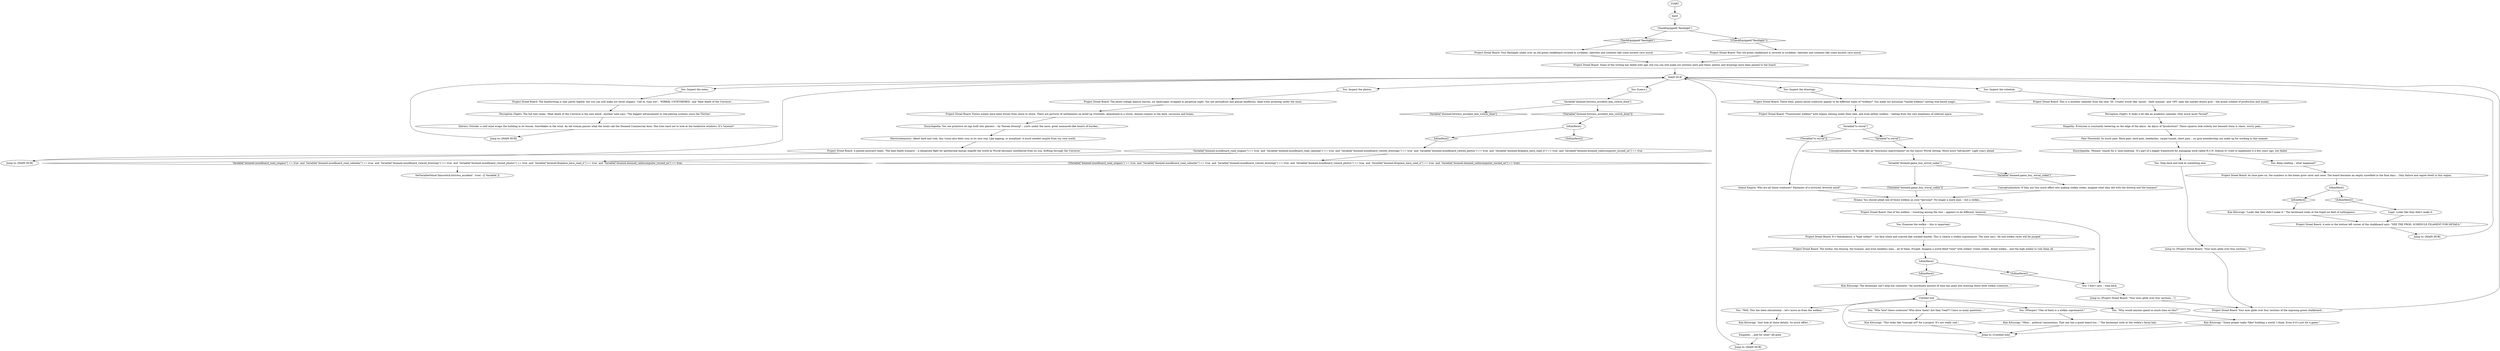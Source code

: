 # DOOMED / MOODBOARD
# Fortress Accident's whiteboard. Has three sections: game-related concept art, production schedule and Soona's notes.
# ==================================================
digraph G {
	  0 [label="START"];
	  1 [label="input"];
	  2 [label="Pain Threshold: So much pain. Back pain, neck pain, headaches, carpal tunnel, chest pain... no gym membership can make up for working in this manner."];
	  3 [label="Kim Kitsuragi: \"Just look at those details. So much effort...\""];
	  4 [label="Empathy: Everyone is constantly teetering on the edge of the abyss. An abyss of *production*. These squares look orderly but beneath them is chaos, worry, pain..."];
	  5 [label="Encyclopedia: You see primitive oil rigs built into glaciers -- by *boreal dweorg* -- yurts under the snow, great mammoth-like beasts of burden..."];
	  6 [label="You: Inspect the notes."];
	  7 [label="You: \"Well. This has been educational -- let's move on from the welkins.\""];
	  8 [label="You: Keep reading -- what happened?"];
	  9 [label="Kim Kitsuragi: The lieutenant can't help but comment: \"An inordinate amount of time has gone into drawing these little welkin creatures...\""];
	  10 [label="You: Step back and look at something else."];
	  11 [label="SetVariableValue(\"kimswitch.fortress_accident\", true) --[[ Variable[ ]]"];
	  12 [label="Jump to: [Untitled hub]"];
	  13 [label="You: \"Who *are* these creatures? Who drew them? Are they *real*? I have so many questions...\""];
	  14 [label="Jump to: [Project Dread Board: \"Your eyes glide over four sections...\"]"];
	  15 [label="You: Inspect the photos."];
	  16 [label="Jump to: [Project Dread Board: \"Your eyes glide over four sections...\"]"];
	  17 [label="MAIN HUB"];
	  18 [label="Jump to: [MAIN HUB]"];
	  19 [label="You: [Leave.]"];
	  20 [label="Project Dread Board: Your flashlight slides over an old green chalkboard covered in scribbles, sketches and schemes like some ancient cave mural."];
	  21 [label="CheckEquipped(\"flashlight\")"];
	  22 [label="CheckEquipped(\"flashlight\")", shape=diamond];
	  23 [label="!(CheckEquipped(\"flashlight\"))", shape=diamond];
	  24 [label="Logic: Looks like they didn't make it."];
	  25 [label="Project Dread Board: Some of the writing has faded with age, but you can still make out sections here and there; photos and drawings have been pinned to the board."];
	  26 [label="Electrochemistry: Albeit dark and cold, this vision also feels cosy in its own way. Like eggnog, or morphine! A much needed respite from our own world."];
	  27 [label="Project Dread Board: These lithe, pointy-eared creatures appear to be different types of *welkins*. You make out autumnal *candle-welkins* casting wax-based magic..."];
	  28 [label="Conceptualization: This looks like an *enormous improvement* on the classic Wirrâl setting. Much more *advanced*. Light years ahead."];
	  29 [label="Jump to: [MAIN HUB]"];
	  30 [label="Variable[\"doomed.game_buy_wirral_codex\"]"];
	  31 [label="Variable[\"doomed.game_buy_wirral_codex\"]", shape=diamond];
	  32 [label="!(Variable[\"doomed.game_buy_wirral_codex\"])", shape=diamond];
	  33 [label="Variable[\"doomed.fortress_accident_kim_switch_done\"]"];
	  34 [label="Variable[\"doomed.fortress_accident_kim_switch_done\"]", shape=diamond];
	  35 [label="!(Variable[\"doomed.fortress_accident_kim_switch_done\"])", shape=diamond];
	  36 [label="You: Inspect the drawings."];
	  37 [label="Inland Empire: Who are all those creatures? Fantasies of a tortured, feverish mind?"];
	  38 [label="Empathy: ...and for what? All gone."];
	  39 [label="Jump to: [MAIN HUB]"];
	  40 [label="You: Examine the welkin -- this is important."];
	  41 [label="You: I don't care -- step back."];
	  42 [label="Project Dread Board: This old green chalkboard is covered in scribbles, sketches and schemes like some ancient cave mural."];
	  43 [label="Kim Kitsuragi: \"Mhm... political commentary. That one has a great beard too...\" The lieutenant nods at the welkin's facial hair."];
	  44 [label="Project Dread Board: Entire oceans have been frozen from shore to shore. There are pictures of settlements on dried up riverbeds, abandoned in a storm. Animal corpses in the dark, carcasses and bones."];
	  45 [label="Project Dread Board: The handwriting is only partly legible, but you can still make out three slogans: 'Call in, tune out!', 'WIRRÂL UNTETHERED', and 'Heat death of the Universe'..."];
	  46 [label="Perception (Sight): It looks a bit like an academic calendar. Only much more *brutal*."];
	  47 [label="Conceptualization: If they put this much effort into making welkin cooler, imagine what they did with the dweorg and the humans?"];
	  48 [label="IsKimHere()"];
	  49 [label="IsKimHere()", shape=diamond];
	  50 [label="!(IsKimHere())", shape=diamond];
	  51 [label="Project Dread Board: This is a monthly calendar from the year '50. Cryptic words like 'sprint', 'daily minime', and 'GPI' span the marker-drawn grid -- the grand scheme of production and money."];
	  52 [label="Project Dread Board: One of the welkins -- towering among the rest -- appears to be different, however."];
	  53 [label="Variable[\"tc.wirral\"]"];
	  54 [label="Variable[\"tc.wirral\"]", shape=diamond];
	  55 [label="!(Variable[\"tc.wirral\"])", shape=diamond];
	  56 [label="Encyclopedia: 'Minime' stands for a 'mini-meeting'. It's part of a bigger framework for managing work called R.U.N. Station 41 tried to implement it a few years ago, but failed."];
	  57 [label="Kim Kitsuragi: \"Looks like they didn't make it.\" The lieutenant looks at the frigid ice field of nothingness."];
	  58 [label="Project Dread Board: *Translucent welkins* with organs shining under their skin, and even aether welkins -- hailing from the vast emptiness of sidereal space."];
	  59 [label="You: Inspect the schedule."];
	  60 [label="Project Dread Board: The photo collage depicts barren, icy landscapes wrapped in perpetual night. You see permafrost and glacial landforms, dead trees groaning under the snow."];
	  61 [label="Perception (Sight): The full text reads: 'Heat death of the Universe is the new black'. Another note says: 'The biggest advancement in role-playing systems since the Thirties'."];
	  62 [label="Project Dread Board: Your eyes glide over four sections of the imposing green chalkboard..."];
	  63 [label="IsKimHere()"];
	  64 [label="IsKimHere()", shape=diamond];
	  65 [label="!(IsKimHere())", shape=diamond];
	  66 [label="Project Dread Board: A note in the bottom left corner of the chalkboard says: \"SEE THE PROD. SCHEDULE FILAMENT FOR DETAILS.\""];
	  67 [label="You: \"Why would anyone spend so much time on this?\""];
	  69 [label="Untitled hub"];
	  70 [label="Jump to: [MAIN HUB]"];
	  71 [label="Variable[\"doomed.moodboard_read_slogans\"] == true  and  Variable[\"doomed.moodboard_read_calendar\"] == true  and  Variable[\"doomed.moodboard_viewed_drawings\"] == true  and  Variable[\"doomed.moodboard_viewed_photos\"] == true  and  Variable[\"doomed.fireplace_have_read_it\"] == true  and  Variable[\"doomed.doomed_radiocomputer_turned_on\"] == true"];
	  72 [label="Variable[\"doomed.moodboard_read_slogans\"] == true  and  Variable[\"doomed.moodboard_read_calendar\"] == true  and  Variable[\"doomed.moodboard_viewed_drawings\"] == true  and  Variable[\"doomed.moodboard_viewed_photos\"] == true  and  Variable[\"doomed.fireplace_have_read_it\"] == true  and  Variable[\"doomed.doomed_radiocomputer_turned_on\"] == true", shape=diamond];
	  73 [label="!(Variable[\"doomed.moodboard_read_slogans\"] == true  and  Variable[\"doomed.moodboard_read_calendar\"] == true  and  Variable[\"doomed.moodboard_viewed_drawings\"] == true  and  Variable[\"doomed.moodboard_viewed_photos\"] == true  and  Variable[\"doomed.fireplace_have_read_it\"] == true  and  Variable[\"doomed.doomed_radiocomputer_turned_on\"] == true)", shape=diamond];
	  74 [label="Shivers: Outside, a cold wind wraps the building in its bosom. Snowflakes in the wind. An old woman passes what the locals call the Doomed Commercial Area. She tries hard not to look at the bookstore windows. It's *unwise*."];
	  75 [label="Project Dread Board: As time goes on, the numbers in the boxes grow rarer and rarer. The board becomes an empty snowfield in the final days... Only failure and regret dwell in this region."];
	  76 [label="IsKimHere()"];
	  77 [label="IsKimHere()", shape=diamond];
	  78 [label="!(IsKimHere())", shape=diamond];
	  79 [label="You: (Whisper) \"One of them is a welkin supremacist.\""];
	  80 [label="Kim Kitsuragi: \"This looks like *concept art* for a project. It's not really real.\""];
	  81 [label="Project Dread Board: The huldur, the dweorg, the humans, and even headless men... all of them. Purged. Imagine a world filled *only* with welkin! Green welkin, dread welkin... and the high welkin to rule them all."];
	  82 [label="Drama: You should adopt one of those welkins as your *persona*. No longer a mere man -- but a welkin..."];
	  83 [label="Kim Kitsuragi: \"Some people really *like* building a world, I think. Even if it's just for a game.\""];
	  84 [label="Project Dread Board: A pinned postcard reads: 'The heat death scenario -- a desperate fight for geothermal energy engulfs the world as Wirrâl becomes untethered from its sun, drifting through the Universe.'"];
	  85 [label="Project Dread Board: It's Vaarahamira, a *high welkin* -- his face white and scarred like cracked marble. This is clearly a welkin supremacist. The note says: 'All non-welkin races will be purged.'"];
	  0 -> 1
	  1 -> 21
	  2 -> 56
	  3 -> 38
	  4 -> 2
	  5 -> 26
	  6 -> 45
	  7 -> 3
	  8 -> 75
	  9 -> 69
	  10 -> 16
	  12 -> 69
	  13 -> 80
	  14 -> 62
	  15 -> 60
	  16 -> 62
	  17 -> 36
	  17 -> 6
	  17 -> 15
	  17 -> 19
	  17 -> 59
	  18 -> 17
	  19 -> 33
	  20 -> 25
	  21 -> 22
	  21 -> 23
	  22 -> 20
	  23 -> 42
	  24 -> 66
	  25 -> 17
	  26 -> 84
	  27 -> 58
	  28 -> 30
	  29 -> 17
	  30 -> 32
	  30 -> 31
	  31 -> 47
	  32 -> 82
	  33 -> 34
	  33 -> 35
	  35 -> 48
	  36 -> 27
	  37 -> 82
	  38 -> 29
	  39 -> 17
	  40 -> 85
	  41 -> 14
	  42 -> 25
	  43 -> 12
	  44 -> 5
	  45 -> 61
	  46 -> 4
	  47 -> 82
	  48 -> 49
	  48 -> 50
	  49 -> 71
	  51 -> 46
	  52 -> 40
	  52 -> 41
	  53 -> 54
	  53 -> 55
	  54 -> 28
	  55 -> 37
	  56 -> 8
	  56 -> 10
	  57 -> 66
	  58 -> 53
	  59 -> 51
	  60 -> 44
	  61 -> 74
	  62 -> 17
	  63 -> 64
	  63 -> 65
	  64 -> 57
	  65 -> 24
	  66 -> 39
	  67 -> 83
	  69 -> 67
	  69 -> 7
	  69 -> 13
	  69 -> 79
	  70 -> 17
	  71 -> 72
	  71 -> 73
	  72 -> 11
	  74 -> 70
	  75 -> 63
	  76 -> 77
	  76 -> 78
	  77 -> 9
	  78 -> 41
	  79 -> 43
	  80 -> 12
	  81 -> 76
	  82 -> 52
	  83 -> 12
	  84 -> 18
	  85 -> 81
}

